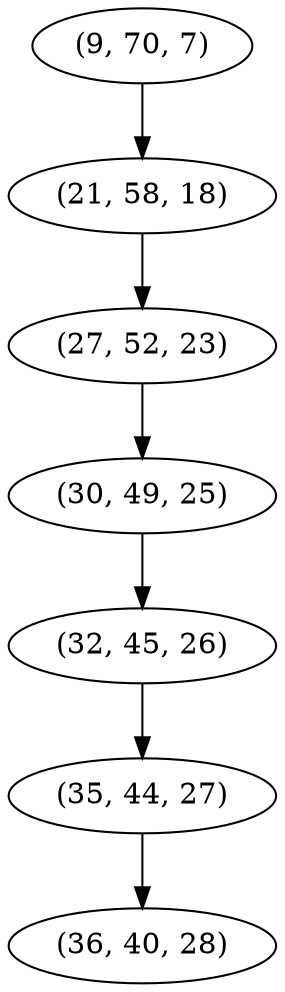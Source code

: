 digraph tree {
    "(9, 70, 7)";
    "(21, 58, 18)";
    "(27, 52, 23)";
    "(30, 49, 25)";
    "(32, 45, 26)";
    "(35, 44, 27)";
    "(36, 40, 28)";
    "(9, 70, 7)" -> "(21, 58, 18)";
    "(21, 58, 18)" -> "(27, 52, 23)";
    "(27, 52, 23)" -> "(30, 49, 25)";
    "(30, 49, 25)" -> "(32, 45, 26)";
    "(32, 45, 26)" -> "(35, 44, 27)";
    "(35, 44, 27)" -> "(36, 40, 28)";
}
